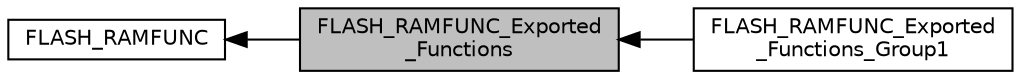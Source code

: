 digraph "FLASH_RAMFUNC_Exported_Functions"
{
  edge [fontname="Helvetica",fontsize="10",labelfontname="Helvetica",labelfontsize="10"];
  node [fontname="Helvetica",fontsize="10",shape=box];
  rankdir=LR;
  Node2 [label="FLASH_RAMFUNC",height=0.2,width=0.4,color="black", fillcolor="white", style="filled",URL="$group__FLASH__RAMFUNC.html",tooltip="FLASH functions executed from RAM."];
  Node1 [label="FLASH_RAMFUNC_Exported\l_Functions",height=0.2,width=0.4,color="black", fillcolor="grey75", style="filled", fontcolor="black",tooltip=" "];
  Node3 [label="FLASH_RAMFUNC_Exported\l_Functions_Group1",height=0.2,width=0.4,color="black", fillcolor="white", style="filled",URL="$group__FLASH__RAMFUNC__Exported__Functions__Group1.html",tooltip=" "];
  Node2->Node1 [shape=plaintext, dir="back", style="solid"];
  Node1->Node3 [shape=plaintext, dir="back", style="solid"];
}
